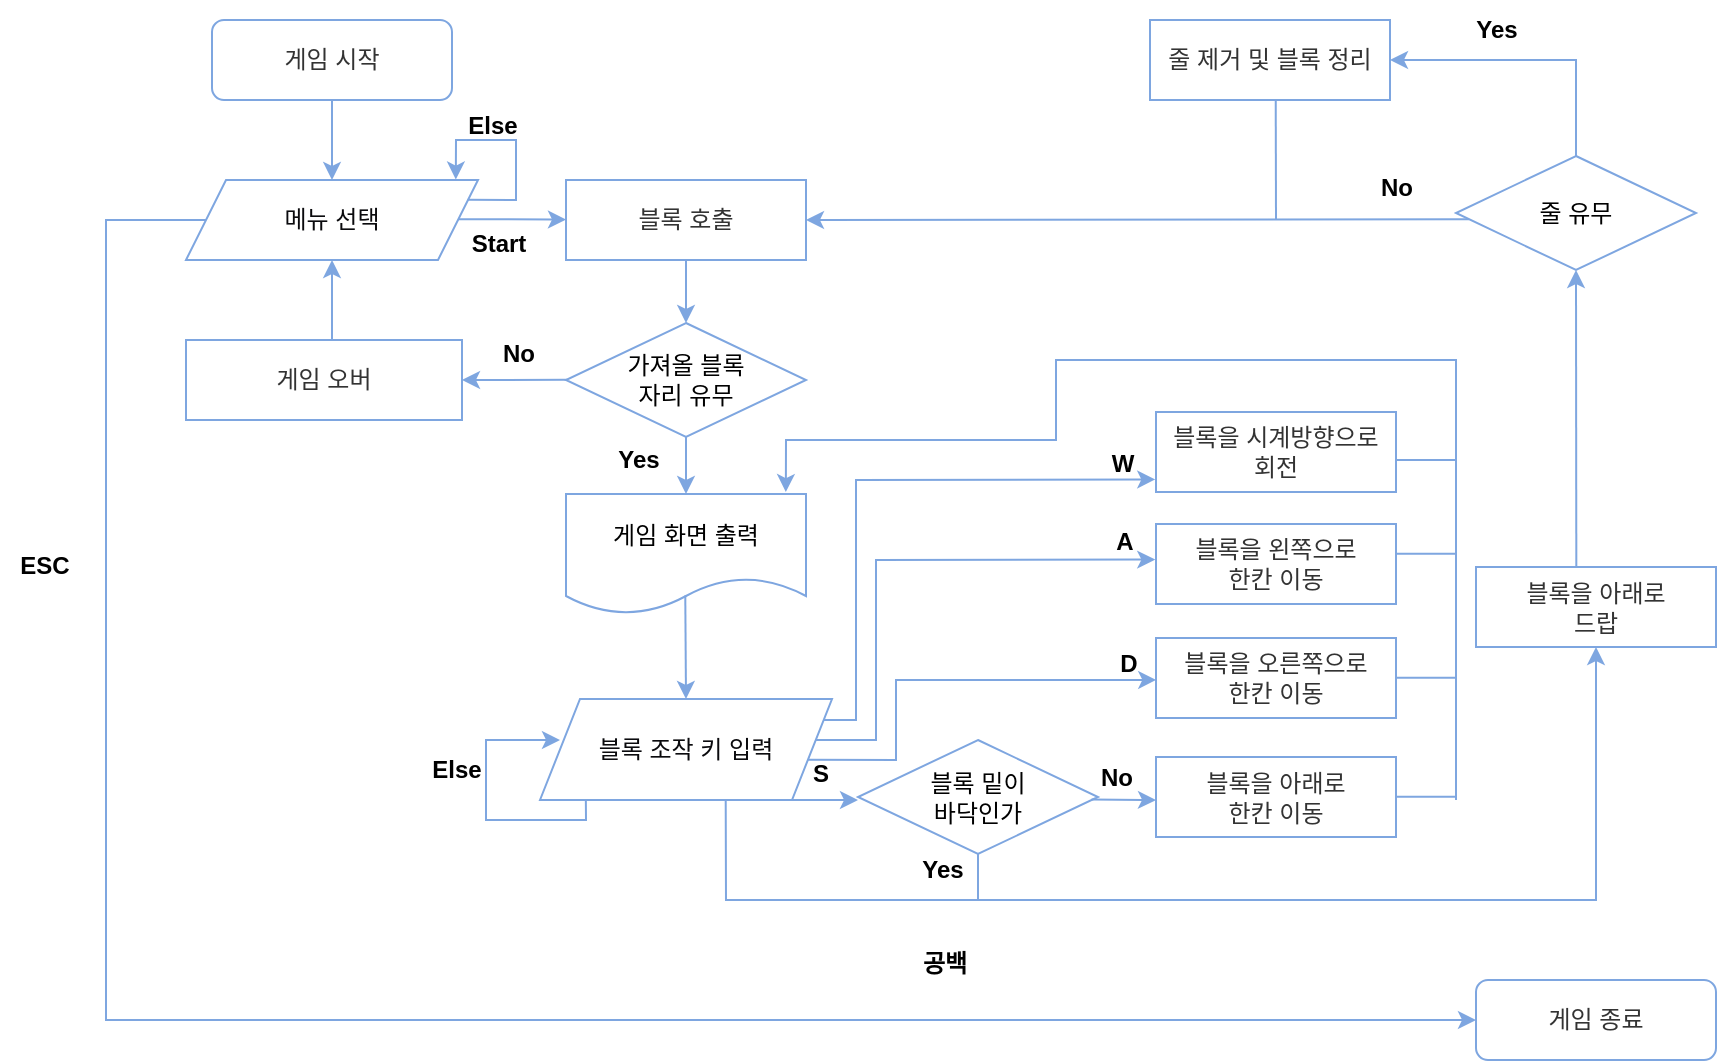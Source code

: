 <mxfile version="21.5.2" type="device">
  <diagram id="C5RBs43oDa-KdzZeNtuy" name="Page-1">
    <mxGraphModel dx="1877" dy="573" grid="0" gridSize="10" guides="1" tooltips="1" connect="1" arrows="1" fold="1" page="1" pageScale="1" pageWidth="827" pageHeight="1169" background="#FFFFFF" math="0" shadow="0">
      <root>
        <mxCell id="WIyWlLk6GJQsqaUBKTNV-0" />
        <mxCell id="WIyWlLk6GJQsqaUBKTNV-1" parent="WIyWlLk6GJQsqaUBKTNV-0" />
        <mxCell id="WIyWlLk6GJQsqaUBKTNV-3" value="게임 시작" style="rounded=1;whiteSpace=wrap;html=1;fontSize=12;glass=0;strokeWidth=1;shadow=0;labelBackgroundColor=none;fontColor=#333333;fillColor=#FFFFFF;strokeColor=#7EA6E0;" parent="WIyWlLk6GJQsqaUBKTNV-1" vertex="1">
          <mxGeometry x="48" y="40" width="120" height="40" as="geometry" />
        </mxCell>
        <mxCell id="WIyWlLk6GJQsqaUBKTNV-11" value="게임 종료" style="rounded=1;whiteSpace=wrap;html=1;fontSize=12;glass=0;strokeWidth=1;shadow=0;fillColor=#FFFFFF;fontColor=#333333;strokeColor=#7EA6E0;" parent="WIyWlLk6GJQsqaUBKTNV-1" vertex="1">
          <mxGeometry x="680" y="520" width="120" height="40" as="geometry" />
        </mxCell>
        <mxCell id="CbPuTeHNJow1exSq8Kr0-1" value="" style="endArrow=classic;html=1;rounded=0;entryX=0;entryY=0.5;entryDx=0;entryDy=0;exitX=0;exitY=0.5;exitDx=0;exitDy=0;strokeColor=#7EA6E0;" parent="WIyWlLk6GJQsqaUBKTNV-1" source="CbPuTeHNJow1exSq8Kr0-2" target="WIyWlLk6GJQsqaUBKTNV-11" edge="1">
          <mxGeometry width="50" height="50" relative="1" as="geometry">
            <mxPoint x="225" y="176" as="sourcePoint" />
            <mxPoint x="595" y="540" as="targetPoint" />
            <Array as="points">
              <mxPoint x="-5" y="140" />
              <mxPoint x="-5" y="540" />
            </Array>
          </mxGeometry>
        </mxCell>
        <mxCell id="CbPuTeHNJow1exSq8Kr0-2" value="메뉴 선택" style="shape=parallelogram;perimeter=parallelogramPerimeter;whiteSpace=wrap;html=1;fixedSize=1;strokeColor=#7EA6E0;fillColor=#FFFFFF;fontColor=#0A0A0D;" parent="WIyWlLk6GJQsqaUBKTNV-1" vertex="1">
          <mxGeometry x="35" y="120" width="146" height="40" as="geometry" />
        </mxCell>
        <mxCell id="CbPuTeHNJow1exSq8Kr0-4" value="&lt;font color=&quot;#000000&quot;&gt;ESC&lt;/font&gt;" style="text;html=1;align=center;verticalAlign=middle;resizable=0;points=[];autosize=1;strokeColor=none;fillColor=none;fontStyle=1;fontColor=#6666FF;" parent="WIyWlLk6GJQsqaUBKTNV-1" vertex="1">
          <mxGeometry x="-58" y="300" width="43" height="26" as="geometry" />
        </mxCell>
        <mxCell id="CbPuTeHNJow1exSq8Kr0-5" value="" style="endArrow=classic;html=1;rounded=0;entryX=0.5;entryY=0;entryDx=0;entryDy=0;exitX=0.5;exitY=1;exitDx=0;exitDy=0;fontColor=#7EA6E0;strokeColor=#7EA6E0;" parent="WIyWlLk6GJQsqaUBKTNV-1" source="WIyWlLk6GJQsqaUBKTNV-3" target="CbPuTeHNJow1exSq8Kr0-2" edge="1">
          <mxGeometry width="50" height="50" relative="1" as="geometry">
            <mxPoint x="242" y="66" as="sourcePoint" />
            <mxPoint x="192" y="116" as="targetPoint" />
          </mxGeometry>
        </mxCell>
        <mxCell id="CbPuTeHNJow1exSq8Kr0-6" value="" style="endArrow=classic;html=1;rounded=0;strokeColor=#7EA6E0;exitX=0.5;exitY=1;exitDx=0;exitDy=0;entryX=0.5;entryY=1;entryDx=0;entryDy=0;" parent="WIyWlLk6GJQsqaUBKTNV-1" target="CbPuTeHNJow1exSq8Kr0-2" edge="1">
          <mxGeometry width="50" height="50" relative="1" as="geometry">
            <mxPoint x="108" y="200" as="sourcePoint" />
            <mxPoint x="101" y="319" as="targetPoint" />
          </mxGeometry>
        </mxCell>
        <mxCell id="CbPuTeHNJow1exSq8Kr0-8" value="블록 호출" style="rounded=0;whiteSpace=wrap;html=1;fillColor=#FFFFFF;fontColor=#333333;strokeColor=#7EA6E0;" parent="WIyWlLk6GJQsqaUBKTNV-1" vertex="1">
          <mxGeometry x="225" y="120" width="120" height="40" as="geometry" />
        </mxCell>
        <mxCell id="CbPuTeHNJow1exSq8Kr0-9" value="&lt;font color=&quot;#000000&quot;&gt;Start&lt;/font&gt;" style="text;html=1;align=center;verticalAlign=middle;resizable=0;points=[];autosize=1;strokeColor=none;fillColor=none;fontStyle=1;fontColor=#6666FF;" parent="WIyWlLk6GJQsqaUBKTNV-1" vertex="1">
          <mxGeometry x="168" y="139" width="45" height="26" as="geometry" />
        </mxCell>
        <mxCell id="CbPuTeHNJow1exSq8Kr0-12" value="블록 조작 키 입력" style="shape=parallelogram;perimeter=parallelogramPerimeter;whiteSpace=wrap;html=1;fixedSize=1;strokeColor=#7EA6E0;fillColor=#FFFFFF;fontColor=#0A0A0D;" parent="WIyWlLk6GJQsqaUBKTNV-1" vertex="1">
          <mxGeometry x="212" y="379.5" width="146" height="50.5" as="geometry" />
        </mxCell>
        <mxCell id="CbPuTeHNJow1exSq8Kr0-14" value="&lt;font color=&quot;#000000&quot;&gt;게임 화면 출력&lt;br&gt;&lt;/font&gt;" style="shape=document;whiteSpace=wrap;html=1;boundedLbl=1;fillColor=#FFFFFF;strokeColor=#7EA6E0;" parent="WIyWlLk6GJQsqaUBKTNV-1" vertex="1">
          <mxGeometry x="225" y="277" width="120" height="60" as="geometry" />
        </mxCell>
        <mxCell id="CbPuTeHNJow1exSq8Kr0-16" value="블록을 왼쪽으로&lt;br&gt;한칸 이동" style="rounded=0;whiteSpace=wrap;html=1;fillColor=#FFFFFF;fontColor=#333333;strokeColor=#7EA6E0;" parent="WIyWlLk6GJQsqaUBKTNV-1" vertex="1">
          <mxGeometry x="520" y="292" width="120" height="40" as="geometry" />
        </mxCell>
        <mxCell id="CbPuTeHNJow1exSq8Kr0-17" value="블록을 오른쪽으로&lt;br&gt;한칸 이동" style="rounded=0;whiteSpace=wrap;html=1;fillColor=#FFFFFF;fontColor=#333333;strokeColor=#7EA6E0;" parent="WIyWlLk6GJQsqaUBKTNV-1" vertex="1">
          <mxGeometry x="520" y="349" width="120" height="40" as="geometry" />
        </mxCell>
        <mxCell id="CbPuTeHNJow1exSq8Kr0-18" value="블록을 시계방향으로&lt;br&gt;회전" style="rounded=0;whiteSpace=wrap;html=1;fillColor=#FFFFFF;fontColor=#333333;strokeColor=#7EA6E0;" parent="WIyWlLk6GJQsqaUBKTNV-1" vertex="1">
          <mxGeometry x="520" y="236" width="120" height="40" as="geometry" />
        </mxCell>
        <mxCell id="CbPuTeHNJow1exSq8Kr0-20" value="블록을 아래로&lt;br&gt;드랍" style="rounded=0;whiteSpace=wrap;html=1;fillColor=#FFFFFF;fontColor=#333333;strokeColor=#7EA6E0;" parent="WIyWlLk6GJQsqaUBKTNV-1" vertex="1">
          <mxGeometry x="680" y="313.5" width="120" height="40" as="geometry" />
        </mxCell>
        <mxCell id="bNFlxV-WV1TMoMJuy6eV-0" value="&lt;font color=&quot;#000000&quot;&gt;줄 유무&lt;/font&gt;" style="rhombus;whiteSpace=wrap;html=1;strokeColor=#7EA6E0;fillColor=#FFFFFF;" parent="WIyWlLk6GJQsqaUBKTNV-1" vertex="1">
          <mxGeometry x="670" y="108" width="120" height="57" as="geometry" />
        </mxCell>
        <mxCell id="bNFlxV-WV1TMoMJuy6eV-1" value="&lt;font color=&quot;#000000&quot;&gt;가져올 블록&lt;br&gt;자리 유무&lt;br&gt;&lt;/font&gt;" style="rhombus;whiteSpace=wrap;html=1;strokeColor=#7EA6E0;fillColor=#FFFFFF;" parent="WIyWlLk6GJQsqaUBKTNV-1" vertex="1">
          <mxGeometry x="225" y="191.5" width="120" height="57" as="geometry" />
        </mxCell>
        <mxCell id="bNFlxV-WV1TMoMJuy6eV-3" value="" style="endArrow=classic;html=1;rounded=0;strokeColor=#7EA6E0;entryX=0.5;entryY=0;entryDx=0;entryDy=0;exitX=0.497;exitY=0.845;exitDx=0;exitDy=0;exitPerimeter=0;" parent="WIyWlLk6GJQsqaUBKTNV-1" source="CbPuTeHNJow1exSq8Kr0-14" target="CbPuTeHNJow1exSq8Kr0-12" edge="1">
          <mxGeometry width="50" height="50" relative="1" as="geometry">
            <mxPoint x="283" y="340" as="sourcePoint" />
            <mxPoint x="95" y="390" as="targetPoint" />
          </mxGeometry>
        </mxCell>
        <mxCell id="bNFlxV-WV1TMoMJuy6eV-6" value="" style="endArrow=classic;html=1;rounded=0;strokeColor=#7EA6E0;exitX=0.636;exitY=1.002;exitDx=0;exitDy=0;entryX=0.5;entryY=1;entryDx=0;entryDy=0;exitPerimeter=0;" parent="WIyWlLk6GJQsqaUBKTNV-1" source="CbPuTeHNJow1exSq8Kr0-12" target="CbPuTeHNJow1exSq8Kr0-20" edge="1">
          <mxGeometry width="50" height="50" relative="1" as="geometry">
            <mxPoint x="389" y="420" as="sourcePoint" />
            <mxPoint x="719" y="480" as="targetPoint" />
            <Array as="points">
              <mxPoint x="305" y="480" />
              <mxPoint x="740" y="480" />
            </Array>
          </mxGeometry>
        </mxCell>
        <mxCell id="bNFlxV-WV1TMoMJuy6eV-7" value="" style="endArrow=classic;html=1;rounded=0;strokeColor=#7EA6E0;" parent="WIyWlLk6GJQsqaUBKTNV-1" edge="1">
          <mxGeometry width="50" height="50" relative="1" as="geometry">
            <mxPoint x="271" y="430" as="sourcePoint" />
            <mxPoint x="371" y="430" as="targetPoint" />
          </mxGeometry>
        </mxCell>
        <mxCell id="bNFlxV-WV1TMoMJuy6eV-8" value="" style="endArrow=classic;html=1;rounded=0;strokeColor=#7EA6E0;exitX=0.918;exitY=0.602;exitDx=0;exitDy=0;exitPerimeter=0;entryX=0.001;entryY=0.524;entryDx=0;entryDy=0;entryPerimeter=0;" parent="WIyWlLk6GJQsqaUBKTNV-1" source="CbPuTeHNJow1exSq8Kr0-12" target="CbPuTeHNJow1exSq8Kr0-17" edge="1">
          <mxGeometry width="50" height="50" relative="1" as="geometry">
            <mxPoint x="419" y="410" as="sourcePoint" />
            <mxPoint x="500" y="340" as="targetPoint" />
            <Array as="points">
              <mxPoint x="390" y="410" />
              <mxPoint x="390" y="370" />
            </Array>
          </mxGeometry>
        </mxCell>
        <mxCell id="bNFlxV-WV1TMoMJuy6eV-10" value="" style="endArrow=classic;html=1;rounded=0;strokeColor=#7EA6E0;exitX=0.944;exitY=0.407;exitDx=0;exitDy=0;entryX=-0.003;entryY=0.445;entryDx=0;entryDy=0;entryPerimeter=0;exitPerimeter=0;" parent="WIyWlLk6GJQsqaUBKTNV-1" source="CbPuTeHNJow1exSq8Kr0-12" target="CbPuTeHNJow1exSq8Kr0-16" edge="1">
          <mxGeometry width="50" height="50" relative="1" as="geometry">
            <mxPoint x="443" y="403.75" as="sourcePoint" />
            <mxPoint x="519.88" y="315.84" as="targetPoint" />
            <Array as="points">
              <mxPoint x="380" y="400" />
              <mxPoint x="380" y="310" />
            </Array>
          </mxGeometry>
        </mxCell>
        <mxCell id="bNFlxV-WV1TMoMJuy6eV-13" value="" style="endArrow=classic;html=1;rounded=0;strokeColor=#7EA6E0;exitX=0.972;exitY=0.207;exitDx=0;exitDy=0;exitPerimeter=0;entryX=-0.003;entryY=0.843;entryDx=0;entryDy=0;entryPerimeter=0;" parent="WIyWlLk6GJQsqaUBKTNV-1" source="CbPuTeHNJow1exSq8Kr0-12" target="CbPuTeHNJow1exSq8Kr0-18" edge="1">
          <mxGeometry width="50" height="50" relative="1" as="geometry">
            <mxPoint x="439" y="390" as="sourcePoint" />
            <mxPoint x="499" y="280" as="targetPoint" />
            <Array as="points">
              <mxPoint x="370" y="390" />
              <mxPoint x="370" y="270" />
            </Array>
          </mxGeometry>
        </mxCell>
        <mxCell id="bNFlxV-WV1TMoMJuy6eV-20" value="줄 제거 및 블록 정리" style="rounded=0;whiteSpace=wrap;html=1;fillColor=#FFFFFF;fontColor=#333333;strokeColor=#7EA6E0;" parent="WIyWlLk6GJQsqaUBKTNV-1" vertex="1">
          <mxGeometry x="517" y="40" width="120" height="40" as="geometry" />
        </mxCell>
        <mxCell id="bNFlxV-WV1TMoMJuy6eV-25" value="" style="endArrow=classic;html=1;rounded=0;strokeColor=#7EA6E0;exitX=0.965;exitY=0.248;exitDx=0;exitDy=0;exitPerimeter=0;entryX=0.924;entryY=-0.006;entryDx=0;entryDy=0;entryPerimeter=0;" parent="WIyWlLk6GJQsqaUBKTNV-1" source="CbPuTeHNJow1exSq8Kr0-2" target="CbPuTeHNJow1exSq8Kr0-2" edge="1">
          <mxGeometry width="50" height="50" relative="1" as="geometry">
            <mxPoint x="181" y="130" as="sourcePoint" />
            <mxPoint x="170" y="110" as="targetPoint" />
            <Array as="points">
              <mxPoint x="200" y="130" />
              <mxPoint x="200" y="100" />
              <mxPoint x="170" y="100" />
            </Array>
          </mxGeometry>
        </mxCell>
        <mxCell id="bNFlxV-WV1TMoMJuy6eV-26" value="&lt;font color=&quot;#000000&quot;&gt;Else&lt;/font&gt;" style="text;html=1;align=center;verticalAlign=middle;resizable=0;points=[];autosize=1;strokeColor=none;fillColor=none;fontStyle=1;fontColor=#6666FF;" parent="WIyWlLk6GJQsqaUBKTNV-1" vertex="1">
          <mxGeometry x="163" y="78" width="50" height="30" as="geometry" />
        </mxCell>
        <mxCell id="bNFlxV-WV1TMoMJuy6eV-27" value="&lt;font color=&quot;#000000&quot;&gt;Else&lt;/font&gt;" style="text;html=1;align=center;verticalAlign=middle;resizable=0;points=[];autosize=1;strokeColor=none;fillColor=none;fontStyle=1;fontColor=#6666FF;" parent="WIyWlLk6GJQsqaUBKTNV-1" vertex="1">
          <mxGeometry x="145" y="400" width="50" height="30" as="geometry" />
        </mxCell>
        <mxCell id="bNFlxV-WV1TMoMJuy6eV-28" value="&lt;font color=&quot;#000000&quot;&gt;공백&lt;/font&gt;" style="text;html=1;align=center;verticalAlign=middle;resizable=0;points=[];autosize=1;strokeColor=none;fillColor=none;fontStyle=1;fontColor=#6666FF;" parent="WIyWlLk6GJQsqaUBKTNV-1" vertex="1">
          <mxGeometry x="393" y="499" width="42" height="26" as="geometry" />
        </mxCell>
        <mxCell id="bNFlxV-WV1TMoMJuy6eV-29" value="&lt;font color=&quot;#000000&quot;&gt;S&lt;/font&gt;" style="text;html=1;align=center;verticalAlign=middle;resizable=0;points=[];autosize=1;strokeColor=none;fillColor=none;fontStyle=1;fontColor=#6666FF;" parent="WIyWlLk6GJQsqaUBKTNV-1" vertex="1">
          <mxGeometry x="339" y="404" width="26" height="26" as="geometry" />
        </mxCell>
        <mxCell id="bNFlxV-WV1TMoMJuy6eV-30" value="&lt;font color=&quot;#000000&quot;&gt;W&lt;/font&gt;" style="text;html=1;align=center;verticalAlign=middle;resizable=0;points=[];autosize=1;strokeColor=none;fillColor=none;fontStyle=1;fontColor=#6666FF;" parent="WIyWlLk6GJQsqaUBKTNV-1" vertex="1">
          <mxGeometry x="488" y="248.5" width="29" height="26" as="geometry" />
        </mxCell>
        <mxCell id="bNFlxV-WV1TMoMJuy6eV-33" value="" style="endArrow=classic;html=1;rounded=0;strokeColor=#7EA6E0;entryX=0.916;entryY=-0.016;entryDx=0;entryDy=0;entryPerimeter=0;" parent="WIyWlLk6GJQsqaUBKTNV-1" target="CbPuTeHNJow1exSq8Kr0-14" edge="1">
          <mxGeometry width="50" height="50" relative="1" as="geometry">
            <mxPoint x="670" y="430" as="sourcePoint" />
            <mxPoint x="420" y="249" as="targetPoint" />
            <Array as="points">
              <mxPoint x="670" y="210" />
              <mxPoint x="470" y="210" />
              <mxPoint x="470" y="250" />
              <mxPoint x="335" y="250" />
            </Array>
          </mxGeometry>
        </mxCell>
        <mxCell id="bNFlxV-WV1TMoMJuy6eV-34" value="" style="endArrow=none;html=1;rounded=0;strokeColor=#7EA6E0;exitX=1;exitY=0.6;exitDx=0;exitDy=0;exitPerimeter=0;" parent="WIyWlLk6GJQsqaUBKTNV-1" source="CbPuTeHNJow1exSq8Kr0-18" edge="1">
          <mxGeometry width="50" height="50" relative="1" as="geometry">
            <mxPoint x="640" y="261.46" as="sourcePoint" />
            <mxPoint x="670" y="260" as="targetPoint" />
          </mxGeometry>
        </mxCell>
        <mxCell id="bNFlxV-WV1TMoMJuy6eV-42" value="&lt;font color=&quot;#000000&quot;&gt;A&lt;br&gt;&lt;/font&gt;" style="text;html=1;align=center;verticalAlign=middle;resizable=0;points=[];autosize=1;strokeColor=none;fillColor=none;fontStyle=1;fontColor=#6666FF;" parent="WIyWlLk6GJQsqaUBKTNV-1" vertex="1">
          <mxGeometry x="490" y="287.5" width="27" height="26" as="geometry" />
        </mxCell>
        <mxCell id="bNFlxV-WV1TMoMJuy6eV-43" value="&lt;font color=&quot;#000000&quot;&gt;D&lt;/font&gt;" style="text;html=1;align=center;verticalAlign=middle;resizable=0;points=[];autosize=1;strokeColor=none;fillColor=none;fontStyle=1;fontColor=#6666FF;" parent="WIyWlLk6GJQsqaUBKTNV-1" vertex="1">
          <mxGeometry x="492" y="349" width="27" height="26" as="geometry" />
        </mxCell>
        <mxCell id="bNFlxV-WV1TMoMJuy6eV-45" value="&lt;font color=&quot;#000000&quot;&gt;Yes&lt;br&gt;&lt;/font&gt;" style="text;html=1;align=center;verticalAlign=middle;resizable=0;points=[];autosize=1;strokeColor=none;fillColor=none;fontStyle=1;fontColor=#6666FF;" parent="WIyWlLk6GJQsqaUBKTNV-1" vertex="1">
          <mxGeometry x="670" y="30" width="40" height="30" as="geometry" />
        </mxCell>
        <mxCell id="bNFlxV-WV1TMoMJuy6eV-46" value="&lt;font color=&quot;#000000&quot;&gt;No&lt;/font&gt;" style="text;html=1;align=center;verticalAlign=middle;resizable=0;points=[];autosize=1;strokeColor=none;fillColor=none;fontStyle=1;fontColor=#6666FF;" parent="WIyWlLk6GJQsqaUBKTNV-1" vertex="1">
          <mxGeometry x="620" y="109" width="40" height="30" as="geometry" />
        </mxCell>
        <mxCell id="bNFlxV-WV1TMoMJuy6eV-47" value="&lt;font color=&quot;#000000&quot;&gt;Yes&lt;br&gt;&lt;/font&gt;" style="text;html=1;align=center;verticalAlign=middle;resizable=0;points=[];autosize=1;strokeColor=none;fillColor=none;fontStyle=1;fontColor=#6666FF;" parent="WIyWlLk6GJQsqaUBKTNV-1" vertex="1">
          <mxGeometry x="393" y="450" width="40" height="30" as="geometry" />
        </mxCell>
        <mxCell id="bNFlxV-WV1TMoMJuy6eV-48" value="&lt;font color=&quot;#000000&quot;&gt;No&lt;/font&gt;" style="text;html=1;align=center;verticalAlign=middle;resizable=0;points=[];autosize=1;strokeColor=none;fillColor=none;fontStyle=1;fontColor=#6666FF;" parent="WIyWlLk6GJQsqaUBKTNV-1" vertex="1">
          <mxGeometry x="480" y="404" width="40" height="30" as="geometry" />
        </mxCell>
        <mxCell id="0AmEq6bZKf1tXIjpu2dk-1" value="게임 오버" style="rounded=0;whiteSpace=wrap;html=1;fillColor=#FFFFFF;fontColor=#333333;strokeColor=#7EA6E0;" parent="WIyWlLk6GJQsqaUBKTNV-1" vertex="1">
          <mxGeometry x="35" y="200" width="138" height="40" as="geometry" />
        </mxCell>
        <mxCell id="0AmEq6bZKf1tXIjpu2dk-2" value="" style="endArrow=none;html=1;rounded=0;strokeColor=#7EA6E0;exitX=1;exitY=0.6;exitDx=0;exitDy=0;exitPerimeter=0;" parent="WIyWlLk6GJQsqaUBKTNV-1" edge="1">
          <mxGeometry width="50" height="50" relative="1" as="geometry">
            <mxPoint x="640" y="306.89" as="sourcePoint" />
            <mxPoint x="670" y="306.89" as="targetPoint" />
          </mxGeometry>
        </mxCell>
        <mxCell id="0AmEq6bZKf1tXIjpu2dk-3" value="" style="endArrow=none;html=1;rounded=0;strokeColor=#7EA6E0;exitX=1;exitY=0.6;exitDx=0;exitDy=0;exitPerimeter=0;" parent="WIyWlLk6GJQsqaUBKTNV-1" edge="1">
          <mxGeometry width="50" height="50" relative="1" as="geometry">
            <mxPoint x="640" y="368.89" as="sourcePoint" />
            <mxPoint x="670" y="368.89" as="targetPoint" />
          </mxGeometry>
        </mxCell>
        <mxCell id="0AmEq6bZKf1tXIjpu2dk-4" value="&lt;font color=&quot;#000000&quot;&gt;블록 밑이&lt;br&gt;바닥인가&lt;br&gt;&lt;/font&gt;" style="rhombus;whiteSpace=wrap;html=1;strokeColor=#7EA6E0;fillColor=#FFFFFF;" parent="WIyWlLk6GJQsqaUBKTNV-1" vertex="1">
          <mxGeometry x="371" y="400" width="120" height="57" as="geometry" />
        </mxCell>
        <mxCell id="0AmEq6bZKf1tXIjpu2dk-6" value="" style="endArrow=classic;html=1;rounded=0;strokeColor=#7EA6E0;exitX=0.006;exitY=0.498;exitDx=0;exitDy=0;exitPerimeter=0;entryX=1;entryY=0.5;entryDx=0;entryDy=0;" parent="WIyWlLk6GJQsqaUBKTNV-1" source="bNFlxV-WV1TMoMJuy6eV-1" target="0AmEq6bZKf1tXIjpu2dk-1" edge="1">
          <mxGeometry width="50" height="50" relative="1" as="geometry">
            <mxPoint x="268" y="220" as="sourcePoint" />
            <mxPoint x="248" y="220" as="targetPoint" />
          </mxGeometry>
        </mxCell>
        <mxCell id="0AmEq6bZKf1tXIjpu2dk-7" value="" style="endArrow=classic;html=1;rounded=0;strokeColor=#7EA6E0;entryX=0.5;entryY=0;entryDx=0;entryDy=0;exitX=0.5;exitY=1;exitDx=0;exitDy=0;" parent="WIyWlLk6GJQsqaUBKTNV-1" source="CbPuTeHNJow1exSq8Kr0-8" target="bNFlxV-WV1TMoMJuy6eV-1" edge="1">
          <mxGeometry width="50" height="50" relative="1" as="geometry">
            <mxPoint x="370" y="170" as="sourcePoint" />
            <mxPoint x="370" y="180" as="targetPoint" />
          </mxGeometry>
        </mxCell>
        <mxCell id="0AmEq6bZKf1tXIjpu2dk-8" value="" style="endArrow=classic;html=1;rounded=0;strokeColor=#7EA6E0;exitX=0.932;exitY=0.49;exitDx=0;exitDy=0;exitPerimeter=0;entryX=1;entryY=0.5;entryDx=0;entryDy=0;" parent="WIyWlLk6GJQsqaUBKTNV-1" source="CbPuTeHNJow1exSq8Kr0-2" edge="1">
          <mxGeometry width="50" height="50" relative="1" as="geometry">
            <mxPoint x="172" y="139.76" as="sourcePoint" />
            <mxPoint x="225" y="139.76" as="targetPoint" />
          </mxGeometry>
        </mxCell>
        <mxCell id="0AmEq6bZKf1tXIjpu2dk-9" value="" style="endArrow=classic;html=1;rounded=0;strokeColor=#7EA6E0;exitX=0.054;exitY=0.554;exitDx=0;exitDy=0;exitPerimeter=0;entryX=1;entryY=0.5;entryDx=0;entryDy=0;" parent="WIyWlLk6GJQsqaUBKTNV-1" source="bNFlxV-WV1TMoMJuy6eV-0" edge="1" target="CbPuTeHNJow1exSq8Kr0-8">
          <mxGeometry width="50" height="50" relative="1" as="geometry">
            <mxPoint x="483" y="139.66" as="sourcePoint" />
            <mxPoint x="430" y="139.66" as="targetPoint" />
          </mxGeometry>
        </mxCell>
        <mxCell id="0AmEq6bZKf1tXIjpu2dk-11" value="" style="endArrow=classic;html=1;rounded=0;strokeColor=#7EA6E0;entryX=1;entryY=0.5;entryDx=0;entryDy=0;exitX=0.5;exitY=0;exitDx=0;exitDy=0;" parent="WIyWlLk6GJQsqaUBKTNV-1" source="bNFlxV-WV1TMoMJuy6eV-0" target="bNFlxV-WV1TMoMJuy6eV-20" edge="1">
          <mxGeometry width="50" height="50" relative="1" as="geometry">
            <mxPoint x="730" y="90" as="sourcePoint" />
            <mxPoint x="640" y="60" as="targetPoint" />
            <Array as="points">
              <mxPoint x="730" y="60" />
            </Array>
          </mxGeometry>
        </mxCell>
        <mxCell id="0AmEq6bZKf1tXIjpu2dk-12" value="" style="endArrow=none;html=1;rounded=0;strokeColor=#7EA6E0;exitX=0.5;exitY=1;exitDx=0;exitDy=0;" parent="WIyWlLk6GJQsqaUBKTNV-1" source="0AmEq6bZKf1tXIjpu2dk-4" edge="1">
          <mxGeometry width="50" height="50" relative="1" as="geometry">
            <mxPoint x="580" y="460" as="sourcePoint" />
            <mxPoint x="431" y="480" as="targetPoint" />
          </mxGeometry>
        </mxCell>
        <mxCell id="0AmEq6bZKf1tXIjpu2dk-14" value="" style="endArrow=classic;html=1;rounded=0;strokeColor=#7EA6E0;exitX=0.418;exitY=0.003;exitDx=0;exitDy=0;exitPerimeter=0;entryX=0.5;entryY=1;entryDx=0;entryDy=0;" parent="WIyWlLk6GJQsqaUBKTNV-1" source="CbPuTeHNJow1exSq8Kr0-20" target="bNFlxV-WV1TMoMJuy6eV-0" edge="1">
          <mxGeometry width="50" height="50" relative="1" as="geometry">
            <mxPoint x="730" y="310" as="sourcePoint" />
            <mxPoint x="730" y="170" as="targetPoint" />
          </mxGeometry>
        </mxCell>
        <mxCell id="0AmEq6bZKf1tXIjpu2dk-15" value="&lt;font color=&quot;#000000&quot;&gt;Yes&lt;br&gt;&lt;/font&gt;" style="text;html=1;align=center;verticalAlign=middle;resizable=0;points=[];autosize=1;strokeColor=none;fillColor=none;fontStyle=1;fontColor=#6666FF;" parent="WIyWlLk6GJQsqaUBKTNV-1" vertex="1">
          <mxGeometry x="241" y="244.5" width="40" height="30" as="geometry" />
        </mxCell>
        <mxCell id="0AmEq6bZKf1tXIjpu2dk-16" value="&lt;font color=&quot;#000000&quot;&gt;No&lt;/font&gt;" style="text;html=1;align=center;verticalAlign=middle;resizable=0;points=[];autosize=1;strokeColor=none;fillColor=none;fontStyle=1;fontColor=#6666FF;" parent="WIyWlLk6GJQsqaUBKTNV-1" vertex="1">
          <mxGeometry x="181" y="191.5" width="40" height="30" as="geometry" />
        </mxCell>
        <mxCell id="0AmEq6bZKf1tXIjpu2dk-18" value="" style="endArrow=classic;html=1;rounded=0;strokeColor=#7EA6E0;exitX=0.5;exitY=1;exitDx=0;exitDy=0;entryX=0.5;entryY=0;entryDx=0;entryDy=0;" parent="WIyWlLk6GJQsqaUBKTNV-1" source="bNFlxV-WV1TMoMJuy6eV-1" target="CbPuTeHNJow1exSq8Kr0-14" edge="1">
          <mxGeometry width="50" height="50" relative="1" as="geometry">
            <mxPoint x="297" y="260" as="sourcePoint" />
            <mxPoint x="297" y="270" as="targetPoint" />
          </mxGeometry>
        </mxCell>
        <mxCell id="0AmEq6bZKf1tXIjpu2dk-19" value="" style="endArrow=classic;html=1;rounded=0;strokeColor=#7EA6E0;entryX=1;entryY=0.5;entryDx=0;entryDy=0;exitX=0.157;exitY=0.998;exitDx=0;exitDy=0;exitPerimeter=0;" parent="WIyWlLk6GJQsqaUBKTNV-1" source="CbPuTeHNJow1exSq8Kr0-12" edge="1">
          <mxGeometry width="50" height="50" relative="1" as="geometry">
            <mxPoint x="235" y="440" as="sourcePoint" />
            <mxPoint x="222" y="400" as="targetPoint" />
            <Array as="points">
              <mxPoint x="235" y="440" />
              <mxPoint x="185" y="440" />
              <mxPoint x="185" y="400" />
            </Array>
          </mxGeometry>
        </mxCell>
        <mxCell id="98B4LQwUrcUWf-RaWLpC-4" value="블록을 아래로&lt;br&gt;한칸 이동" style="rounded=0;whiteSpace=wrap;html=1;fillColor=#FFFFFF;fontColor=#333333;strokeColor=#7EA6E0;" vertex="1" parent="WIyWlLk6GJQsqaUBKTNV-1">
          <mxGeometry x="520" y="408.5" width="120" height="40" as="geometry" />
        </mxCell>
        <mxCell id="98B4LQwUrcUWf-RaWLpC-5" value="" style="endArrow=none;html=1;rounded=0;strokeColor=#7EA6E0;exitX=1;exitY=0.6;exitDx=0;exitDy=0;exitPerimeter=0;" edge="1" parent="WIyWlLk6GJQsqaUBKTNV-1">
          <mxGeometry width="50" height="50" relative="1" as="geometry">
            <mxPoint x="640" y="428.33" as="sourcePoint" />
            <mxPoint x="670" y="428.33" as="targetPoint" />
          </mxGeometry>
        </mxCell>
        <mxCell id="98B4LQwUrcUWf-RaWLpC-7" value="" style="endArrow=classic;html=1;rounded=0;strokeColor=#7EA6E0;exitX=0.973;exitY=0.523;exitDx=0;exitDy=0;exitPerimeter=0;" edge="1" parent="WIyWlLk6GJQsqaUBKTNV-1" source="0AmEq6bZKf1tXIjpu2dk-4">
          <mxGeometry width="50" height="50" relative="1" as="geometry">
            <mxPoint x="470" y="459.93" as="sourcePoint" />
            <mxPoint x="520" y="430" as="targetPoint" />
          </mxGeometry>
        </mxCell>
        <mxCell id="98B4LQwUrcUWf-RaWLpC-8" value="" style="endArrow=none;html=1;rounded=0;strokeColor=#7EA6E0;" edge="1" parent="WIyWlLk6GJQsqaUBKTNV-1">
          <mxGeometry width="50" height="50" relative="1" as="geometry">
            <mxPoint x="580" y="140" as="sourcePoint" />
            <mxPoint x="579.86" y="80" as="targetPoint" />
          </mxGeometry>
        </mxCell>
      </root>
    </mxGraphModel>
  </diagram>
</mxfile>
